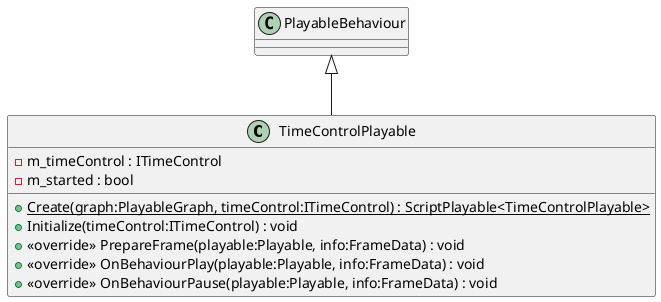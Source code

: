 @startuml
class TimeControlPlayable {
    - m_timeControl : ITimeControl
    - m_started : bool
    + {static} Create(graph:PlayableGraph, timeControl:ITimeControl) : ScriptPlayable<TimeControlPlayable>
    + Initialize(timeControl:ITimeControl) : void
    + <<override>> PrepareFrame(playable:Playable, info:FrameData) : void
    + <<override>> OnBehaviourPlay(playable:Playable, info:FrameData) : void
    + <<override>> OnBehaviourPause(playable:Playable, info:FrameData) : void
}
PlayableBehaviour <|-- TimeControlPlayable
@enduml
